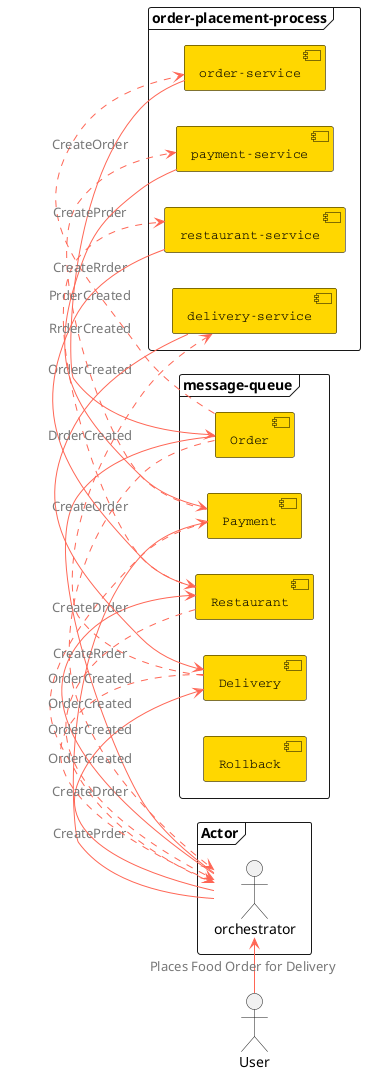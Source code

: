 @startuml
left to right direction
skinparam componentStyle uml2
skinparam component {
  FontSize 13
  FontName Courier
  BorderColor black
  BackgroundColor gold
  ArrowFontName Impact
  ArrowColor #FF6655
  ArrowFontColor #777777
}

frame "order-placement-process" {
   component [order-service] as o
   component [payment-service] as p
   component [restaurant-service] as r
   component [delivery-service] as d
}

frame "message-queue" {
    component Order as O
    component Payment as P
    component Restaurant as R
    component Delivery as D
    component Rollback as RB
}

frame Actor {
    actor orchestrator as or
}

User -> or : Places Food Order for Delivery

or - O : "CreateOrder"
O .> o : "CreateOrder"
o -> O : "OrderCreated"
O .> or : "OrderCreated"


or -> P : "CreatePrder"
P .> p : "CreatePrder"
p -> P : "PrderCreated"
P .> or : "OrderCreated"


or -> R : "CreateRrder"
R .> r : "CreateRrder"
r -> R : "RrderCreated"
R .> or : "OrderCreated"


or -> D : "CreateDrder"
D .> d : "CreateDrder"
d -> D : "DrderCreated"
D .> or : "OrderCreated"
@enduml
